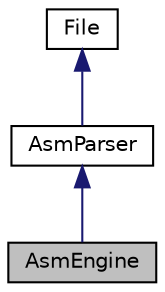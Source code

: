 digraph "AsmEngine"
{
  edge [fontname="Helvetica",fontsize="10",labelfontname="Helvetica",labelfontsize="10"];
  node [fontname="Helvetica",fontsize="10",shape=record];
  Node1 [label="AsmEngine",height=0.2,width=0.4,color="black", fillcolor="grey75", style="filled", fontcolor="black"];
  Node2 -> Node1 [dir="back",color="midnightblue",fontsize="10",style="solid"];
  Node2 [label="AsmParser",height=0.2,width=0.4,color="black", fillcolor="white", style="filled",URL="$class_asm_parser.html"];
  Node3 -> Node2 [dir="back",color="midnightblue",fontsize="10",style="solid"];
  Node3 [label="File",height=0.2,width=0.4,color="black", fillcolor="white", style="filled",URL="$class_file.html"];
}
